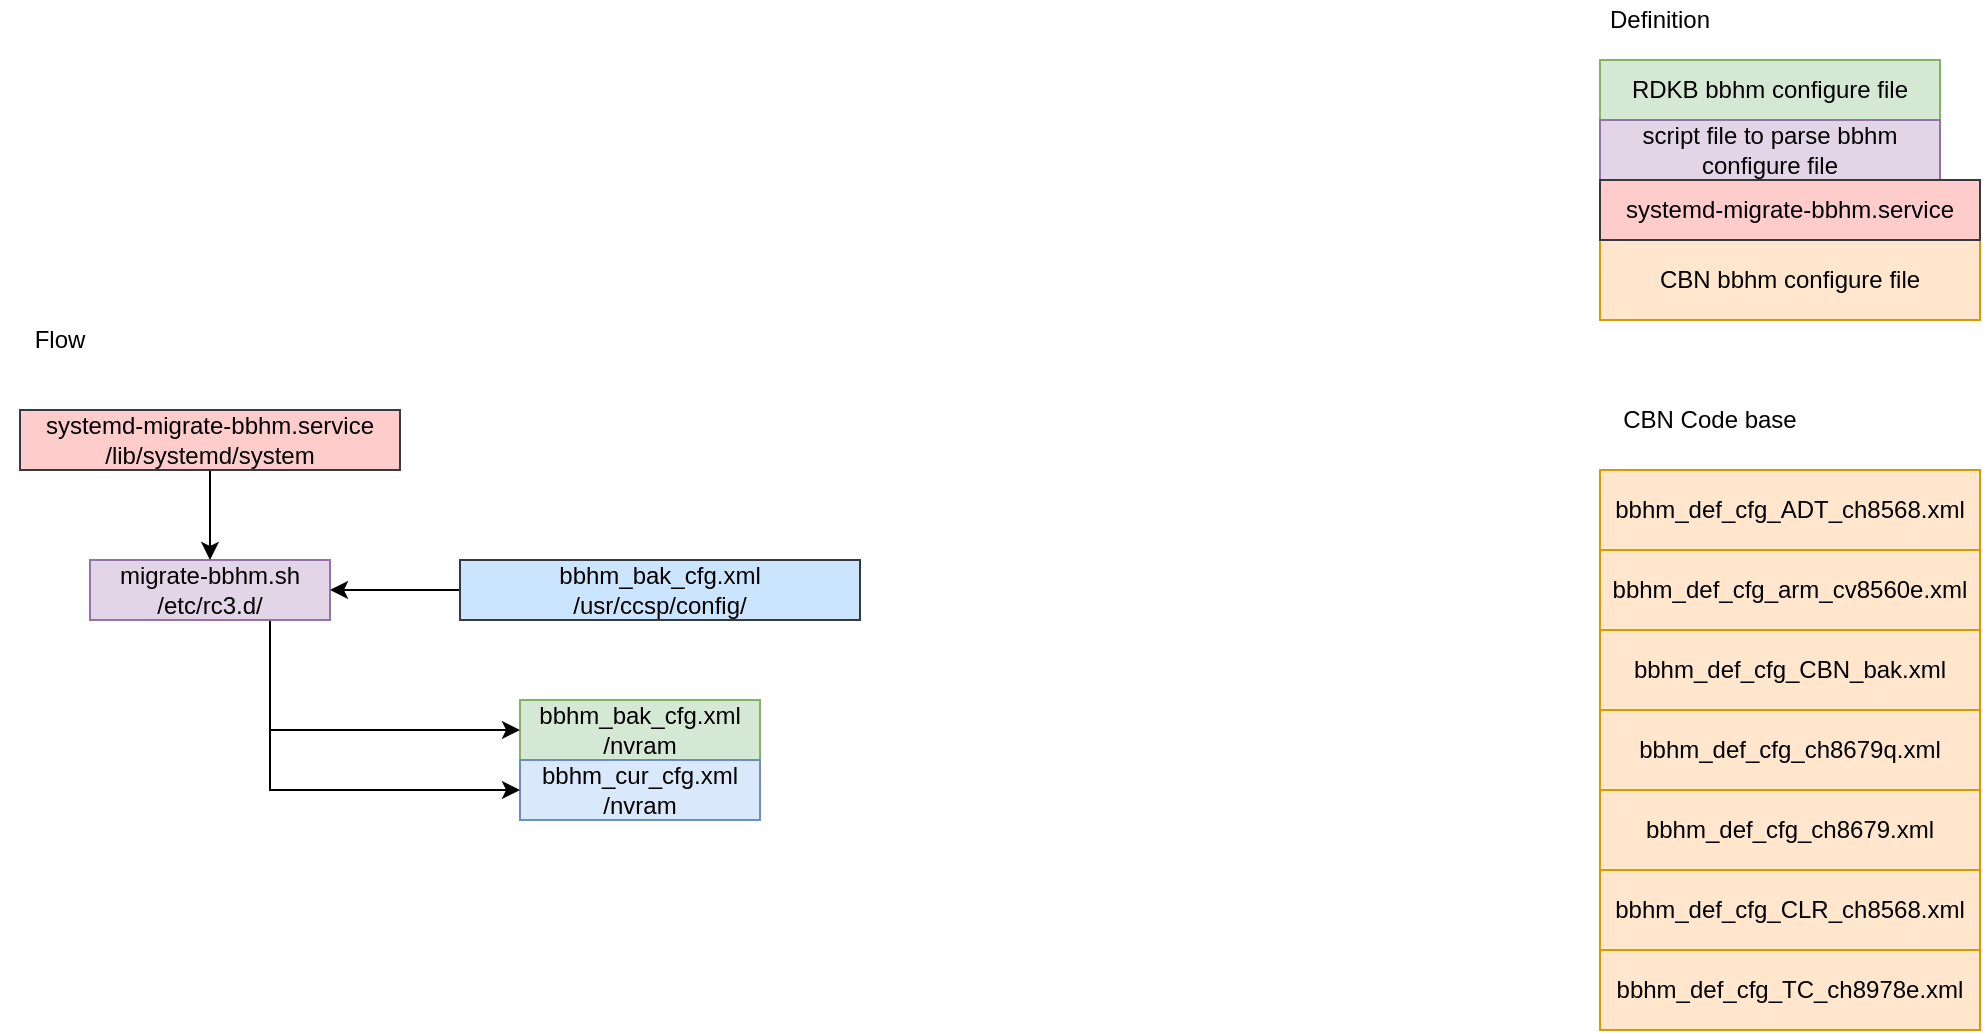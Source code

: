 <mxfile version="13.5.1" type="device"><diagram id="jgWsCUko-1mvrzHTwLFT" name="bbhm"><mxGraphModel dx="1813" dy="679" grid="1" gridSize="10" guides="1" tooltips="1" connect="1" arrows="1" fold="1" page="1" pageScale="1" pageWidth="827" pageHeight="1169" math="0" shadow="0"><root><mxCell id="0"/><mxCell id="1" parent="0"/><mxCell id="sJHU1p-RcC4BzxJcHJel-1" value="bbhm_bak_cfg.xml&lt;br&gt;/nvram" style="rounded=0;whiteSpace=wrap;html=1;fillColor=#d5e8d4;strokeColor=#82b366;" vertex="1" parent="1"><mxGeometry x="180" y="390" width="120" height="30" as="geometry"/></mxCell><mxCell id="sJHU1p-RcC4BzxJcHJel-2" value="bbhm_cur_cfg.xml&lt;br&gt;/nvram" style="rounded=0;whiteSpace=wrap;html=1;fillColor=#dae8fc;strokeColor=#6c8ebf;" vertex="1" parent="1"><mxGeometry x="180" y="420" width="120" height="30" as="geometry"/></mxCell><mxCell id="sJHU1p-RcC4BzxJcHJel-3" value="bbhm_def_cfg_ADT_ch8568.xml" style="rounded=0;whiteSpace=wrap;html=1;fillColor=#ffe6cc;strokeColor=#d79b00;" vertex="1" parent="1"><mxGeometry x="720" y="275" width="190" height="40" as="geometry"/></mxCell><mxCell id="sJHU1p-RcC4BzxJcHJel-4" value="bbhm_def_cfg_arm_cv8560e.xml" style="rounded=0;whiteSpace=wrap;html=1;fillColor=#ffe6cc;strokeColor=#d79b00;" vertex="1" parent="1"><mxGeometry x="720" y="315" width="190" height="40" as="geometry"/></mxCell><mxCell id="sJHU1p-RcC4BzxJcHJel-20" style="edgeStyle=orthogonalEdgeStyle;rounded=0;orthogonalLoop=1;jettySize=auto;html=1;exitX=0.75;exitY=1;exitDx=0;exitDy=0;entryX=0;entryY=0.5;entryDx=0;entryDy=0;" edge="1" parent="1" source="sJHU1p-RcC4BzxJcHJel-5" target="sJHU1p-RcC4BzxJcHJel-1"><mxGeometry relative="1" as="geometry"/></mxCell><mxCell id="sJHU1p-RcC4BzxJcHJel-21" style="edgeStyle=orthogonalEdgeStyle;rounded=0;orthogonalLoop=1;jettySize=auto;html=1;exitX=0.75;exitY=1;exitDx=0;exitDy=0;entryX=0;entryY=0.5;entryDx=0;entryDy=0;" edge="1" parent="1" source="sJHU1p-RcC4BzxJcHJel-5" target="sJHU1p-RcC4BzxJcHJel-2"><mxGeometry relative="1" as="geometry"/></mxCell><mxCell id="sJHU1p-RcC4BzxJcHJel-5" value="migrate-bbhm.sh&lt;br&gt;/etc/rc3.d/" style="rounded=0;whiteSpace=wrap;html=1;fillColor=#e1d5e7;strokeColor=#9673a6;" vertex="1" parent="1"><mxGeometry x="-35" y="320" width="120" height="30" as="geometry"/></mxCell><mxCell id="sJHU1p-RcC4BzxJcHJel-6" value="bbhm_def_cfg_CBN_bak.xml" style="rounded=0;whiteSpace=wrap;html=1;fillColor=#ffe6cc;strokeColor=#d79b00;" vertex="1" parent="1"><mxGeometry x="720" y="355" width="190" height="40" as="geometry"/></mxCell><mxCell id="sJHU1p-RcC4BzxJcHJel-7" value="bbhm_def_cfg_ch8679q.xml" style="rounded=0;whiteSpace=wrap;html=1;fillColor=#ffe6cc;strokeColor=#d79b00;" vertex="1" parent="1"><mxGeometry x="720" y="395" width="190" height="40" as="geometry"/></mxCell><mxCell id="sJHU1p-RcC4BzxJcHJel-8" value="bbhm_def_cfg_ch8679.xml" style="rounded=0;whiteSpace=wrap;html=1;fillColor=#ffe6cc;strokeColor=#d79b00;" vertex="1" parent="1"><mxGeometry x="720" y="435" width="190" height="40" as="geometry"/></mxCell><mxCell id="sJHU1p-RcC4BzxJcHJel-9" value="bbhm_def_cfg_CLR_ch8568.xml" style="rounded=0;whiteSpace=wrap;html=1;fillColor=#ffe6cc;strokeColor=#d79b00;" vertex="1" parent="1"><mxGeometry x="720" y="475" width="190" height="40" as="geometry"/></mxCell><mxCell id="sJHU1p-RcC4BzxJcHJel-10" value="bbhm_def_cfg_TC_ch8978e.xml" style="rounded=0;whiteSpace=wrap;html=1;fillColor=#ffe6cc;strokeColor=#d79b00;" vertex="1" parent="1"><mxGeometry x="720" y="515" width="190" height="40" as="geometry"/></mxCell><mxCell id="sJHU1p-RcC4BzxJcHJel-12" value="CBN bbhm configure file" style="rounded=0;whiteSpace=wrap;html=1;fillColor=#ffe6cc;strokeColor=#d79b00;" vertex="1" parent="1"><mxGeometry x="720" y="160" width="190" height="40" as="geometry"/></mxCell><mxCell id="sJHU1p-RcC4BzxJcHJel-13" value="RDKB bbhm configure file" style="rounded=0;whiteSpace=wrap;html=1;fillColor=#d5e8d4;strokeColor=#82b366;" vertex="1" parent="1"><mxGeometry x="720" y="70" width="170" height="30" as="geometry"/></mxCell><mxCell id="sJHU1p-RcC4BzxJcHJel-14" value="script file to parse bbhm configure file" style="rounded=0;whiteSpace=wrap;html=1;fillColor=#e1d5e7;strokeColor=#9673a6;" vertex="1" parent="1"><mxGeometry x="720" y="100" width="170" height="30" as="geometry"/></mxCell><mxCell id="sJHU1p-RcC4BzxJcHJel-18" style="edgeStyle=orthogonalEdgeStyle;rounded=0;orthogonalLoop=1;jettySize=auto;html=1;exitX=0.5;exitY=1;exitDx=0;exitDy=0;entryX=0.5;entryY=0;entryDx=0;entryDy=0;" edge="1" parent="1" source="sJHU1p-RcC4BzxJcHJel-15" target="sJHU1p-RcC4BzxJcHJel-5"><mxGeometry relative="1" as="geometry"/></mxCell><mxCell id="sJHU1p-RcC4BzxJcHJel-15" value="systemd-migrate-bbhm.service&lt;br&gt;/lib/systemd/system" style="rounded=0;whiteSpace=wrap;html=1;fillColor=#ffcccc;strokeColor=#36393d;" vertex="1" parent="1"><mxGeometry x="-70" y="245" width="190" height="30" as="geometry"/></mxCell><mxCell id="sJHU1p-RcC4BzxJcHJel-16" value="systemd-migrate-bbhm.service" style="rounded=0;whiteSpace=wrap;html=1;fillColor=#ffcccc;strokeColor=#36393d;" vertex="1" parent="1"><mxGeometry x="720" y="130" width="190" height="30" as="geometry"/></mxCell><mxCell id="sJHU1p-RcC4BzxJcHJel-19" style="edgeStyle=orthogonalEdgeStyle;rounded=0;orthogonalLoop=1;jettySize=auto;html=1;exitX=0;exitY=0.5;exitDx=0;exitDy=0;entryX=1;entryY=0.5;entryDx=0;entryDy=0;" edge="1" parent="1" source="sJHU1p-RcC4BzxJcHJel-17" target="sJHU1p-RcC4BzxJcHJel-5"><mxGeometry relative="1" as="geometry"/></mxCell><mxCell id="sJHU1p-RcC4BzxJcHJel-17" value="bbhm_bak_cfg.xml&lt;br&gt;/usr/ccsp/config/" style="rounded=0;whiteSpace=wrap;html=1;fillColor=#cce5ff;strokeColor=#36393d;" vertex="1" parent="1"><mxGeometry x="150" y="320" width="200" height="30" as="geometry"/></mxCell><mxCell id="sJHU1p-RcC4BzxJcHJel-22" value="Flow" style="text;html=1;strokeColor=none;fillColor=none;align=center;verticalAlign=middle;whiteSpace=wrap;rounded=0;" vertex="1" parent="1"><mxGeometry x="-80" y="200" width="60" height="20" as="geometry"/></mxCell><mxCell id="sJHU1p-RcC4BzxJcHJel-23" value="Definition" style="text;html=1;strokeColor=none;fillColor=none;align=center;verticalAlign=middle;whiteSpace=wrap;rounded=0;" vertex="1" parent="1"><mxGeometry x="720" y="40" width="60" height="20" as="geometry"/></mxCell><mxCell id="sJHU1p-RcC4BzxJcHJel-24" value="CBN Code base" style="text;html=1;strokeColor=none;fillColor=none;align=center;verticalAlign=middle;whiteSpace=wrap;rounded=0;" vertex="1" parent="1"><mxGeometry x="720" y="240" width="110" height="20" as="geometry"/></mxCell></root></mxGraphModel></diagram></mxfile>
